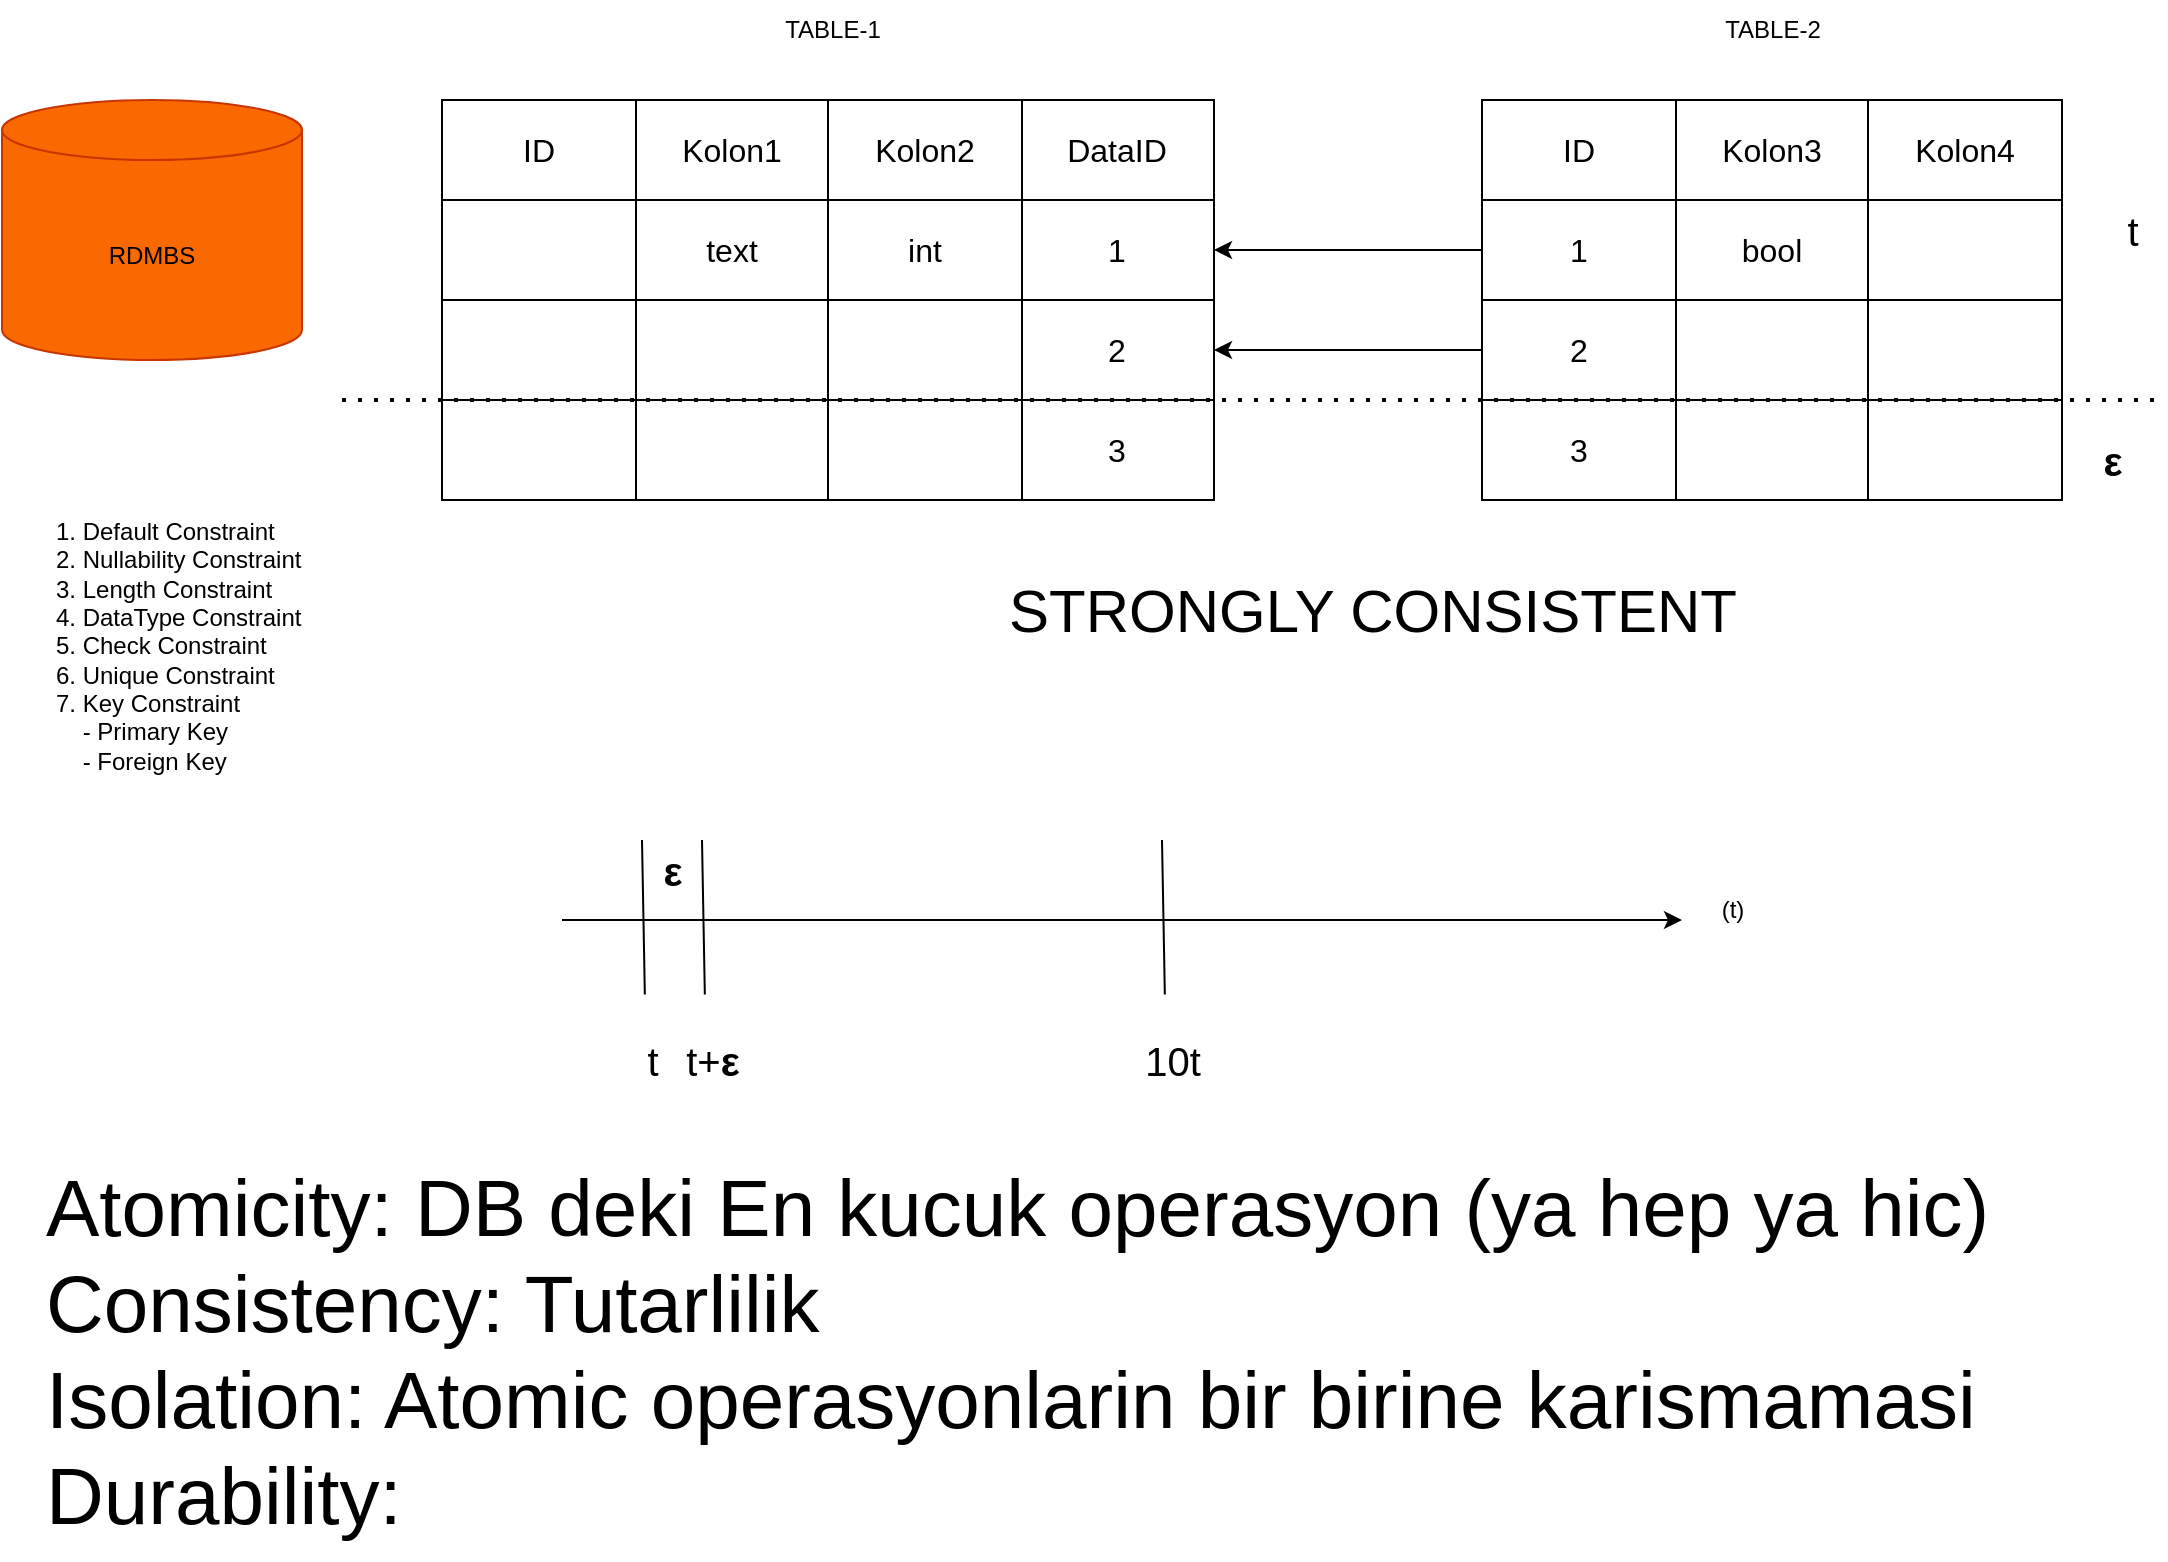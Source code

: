 <mxfile version="21.6.5" type="device" pages="3">
  <diagram name="What is NoSQL?" id="64cu6pHtlCvUdAb4CiEd">
    <mxGraphModel dx="2522" dy="1398" grid="1" gridSize="10" guides="1" tooltips="1" connect="1" arrows="1" fold="1" page="1" pageScale="1" pageWidth="1100" pageHeight="850" math="0" shadow="0">
      <root>
        <mxCell id="0" />
        <mxCell id="1" parent="0" />
        <mxCell id="-WZLURklEXfQFDxDaksX-34" value="" style="shape=table;startSize=0;container=1;collapsible=0;childLayout=tableLayout;fontSize=16;movable=1;resizable=1;rotatable=1;deletable=1;editable=1;locked=0;connectable=1;" parent="1" vertex="1">
          <mxGeometry x="326" y="60" width="290" height="200" as="geometry" />
        </mxCell>
        <mxCell id="-WZLURklEXfQFDxDaksX-35" value="" style="shape=tableRow;horizontal=0;startSize=0;swimlaneHead=0;swimlaneBody=0;strokeColor=inherit;top=0;left=0;bottom=0;right=0;collapsible=0;dropTarget=0;fillColor=none;points=[[0,0.5],[1,0.5]];portConstraint=eastwest;fontSize=16;movable=1;resizable=1;rotatable=1;deletable=1;editable=1;locked=0;connectable=1;" parent="-WZLURklEXfQFDxDaksX-34" vertex="1">
          <mxGeometry width="290" height="50" as="geometry" />
        </mxCell>
        <mxCell id="-WZLURklEXfQFDxDaksX-36" value="ID" style="shape=partialRectangle;html=1;whiteSpace=wrap;connectable=1;strokeColor=inherit;overflow=hidden;fillColor=none;top=0;left=0;bottom=0;right=0;pointerEvents=1;fontSize=16;movable=1;resizable=1;rotatable=1;deletable=1;editable=1;locked=0;" parent="-WZLURklEXfQFDxDaksX-35" vertex="1">
          <mxGeometry width="97" height="50" as="geometry">
            <mxRectangle width="97" height="50" as="alternateBounds" />
          </mxGeometry>
        </mxCell>
        <mxCell id="-WZLURklEXfQFDxDaksX-37" value="Kolon1" style="shape=partialRectangle;html=1;whiteSpace=wrap;connectable=1;strokeColor=inherit;overflow=hidden;fillColor=none;top=0;left=0;bottom=0;right=0;pointerEvents=1;fontSize=16;movable=1;resizable=1;rotatable=1;deletable=1;editable=1;locked=0;" parent="-WZLURklEXfQFDxDaksX-35" vertex="1">
          <mxGeometry x="97" width="96" height="50" as="geometry">
            <mxRectangle width="96" height="50" as="alternateBounds" />
          </mxGeometry>
        </mxCell>
        <mxCell id="-WZLURklEXfQFDxDaksX-38" value="DataID" style="shape=partialRectangle;html=1;whiteSpace=wrap;connectable=1;strokeColor=inherit;overflow=hidden;fillColor=none;top=0;left=0;bottom=0;right=0;pointerEvents=1;fontSize=16;movable=1;resizable=1;rotatable=1;deletable=1;editable=1;locked=0;" parent="-WZLURklEXfQFDxDaksX-35" vertex="1">
          <mxGeometry x="193" width="97" height="50" as="geometry">
            <mxRectangle width="97" height="50" as="alternateBounds" />
          </mxGeometry>
        </mxCell>
        <mxCell id="-WZLURklEXfQFDxDaksX-43" value="" style="shape=tableRow;horizontal=0;startSize=0;swimlaneHead=0;swimlaneBody=0;strokeColor=inherit;top=0;left=0;bottom=0;right=0;collapsible=0;dropTarget=0;fillColor=none;points=[[0,0.5],[1,0.5]];portConstraint=eastwest;fontSize=16;movable=1;resizable=1;rotatable=1;deletable=1;editable=1;locked=0;connectable=1;" parent="-WZLURklEXfQFDxDaksX-34" vertex="1">
          <mxGeometry y="50" width="290" height="50" as="geometry" />
        </mxCell>
        <mxCell id="-WZLURklEXfQFDxDaksX-44" value="" style="shape=partialRectangle;html=1;whiteSpace=wrap;connectable=1;strokeColor=inherit;overflow=hidden;fillColor=none;top=0;left=0;bottom=0;right=0;pointerEvents=1;fontSize=16;movable=1;resizable=1;rotatable=1;deletable=1;editable=1;locked=0;" parent="-WZLURklEXfQFDxDaksX-43" vertex="1">
          <mxGeometry width="97" height="50" as="geometry">
            <mxRectangle width="97" height="50" as="alternateBounds" />
          </mxGeometry>
        </mxCell>
        <mxCell id="-WZLURklEXfQFDxDaksX-45" value="" style="shape=partialRectangle;html=1;whiteSpace=wrap;connectable=1;strokeColor=inherit;overflow=hidden;fillColor=none;top=0;left=0;bottom=0;right=0;pointerEvents=1;fontSize=16;movable=1;resizable=1;rotatable=1;deletable=1;editable=1;locked=0;" parent="-WZLURklEXfQFDxDaksX-43" vertex="1">
          <mxGeometry x="97" width="96" height="50" as="geometry">
            <mxRectangle width="96" height="50" as="alternateBounds" />
          </mxGeometry>
        </mxCell>
        <mxCell id="-WZLURklEXfQFDxDaksX-46" value="1" style="shape=partialRectangle;html=1;whiteSpace=wrap;connectable=1;strokeColor=inherit;overflow=hidden;fillColor=none;top=0;left=0;bottom=0;right=0;pointerEvents=1;fontSize=16;movable=1;resizable=1;rotatable=1;deletable=1;editable=1;locked=0;" parent="-WZLURklEXfQFDxDaksX-43" vertex="1">
          <mxGeometry x="193" width="97" height="50" as="geometry">
            <mxRectangle width="97" height="50" as="alternateBounds" />
          </mxGeometry>
        </mxCell>
        <mxCell id="-WZLURklEXfQFDxDaksX-39" value="" style="shape=tableRow;horizontal=0;startSize=0;swimlaneHead=0;swimlaneBody=0;strokeColor=inherit;top=0;left=0;bottom=0;right=0;collapsible=0;dropTarget=0;fillColor=none;points=[[0,0.5],[1,0.5]];portConstraint=eastwest;fontSize=16;movable=1;resizable=1;rotatable=1;deletable=1;editable=1;locked=0;connectable=1;" parent="-WZLURklEXfQFDxDaksX-34" vertex="1">
          <mxGeometry y="100" width="290" height="50" as="geometry" />
        </mxCell>
        <mxCell id="-WZLURklEXfQFDxDaksX-40" value="" style="shape=partialRectangle;html=1;whiteSpace=wrap;connectable=1;strokeColor=inherit;overflow=hidden;fillColor=none;top=0;left=0;bottom=0;right=0;pointerEvents=1;fontSize=16;movable=1;resizable=1;rotatable=1;deletable=1;editable=1;locked=0;" parent="-WZLURklEXfQFDxDaksX-39" vertex="1">
          <mxGeometry width="97" height="50" as="geometry">
            <mxRectangle width="97" height="50" as="alternateBounds" />
          </mxGeometry>
        </mxCell>
        <mxCell id="-WZLURklEXfQFDxDaksX-41" value="" style="shape=partialRectangle;html=1;whiteSpace=wrap;connectable=1;strokeColor=inherit;overflow=hidden;fillColor=none;top=0;left=0;bottom=0;right=0;pointerEvents=1;fontSize=16;movable=1;resizable=1;rotatable=1;deletable=1;editable=1;locked=0;" parent="-WZLURklEXfQFDxDaksX-39" vertex="1">
          <mxGeometry x="97" width="96" height="50" as="geometry">
            <mxRectangle width="96" height="50" as="alternateBounds" />
          </mxGeometry>
        </mxCell>
        <mxCell id="-WZLURklEXfQFDxDaksX-42" value="2" style="shape=partialRectangle;html=1;whiteSpace=wrap;connectable=1;strokeColor=inherit;overflow=hidden;fillColor=none;top=0;left=0;bottom=0;right=0;pointerEvents=1;fontSize=16;movable=1;resizable=1;rotatable=1;deletable=1;editable=1;locked=0;" parent="-WZLURklEXfQFDxDaksX-39" vertex="1">
          <mxGeometry x="193" width="97" height="50" as="geometry">
            <mxRectangle width="97" height="50" as="alternateBounds" />
          </mxGeometry>
        </mxCell>
        <mxCell id="-WZLURklEXfQFDxDaksX-72" value="" style="shape=tableRow;horizontal=0;startSize=0;swimlaneHead=0;swimlaneBody=0;strokeColor=inherit;top=0;left=0;bottom=0;right=0;collapsible=0;dropTarget=0;fillColor=none;points=[[0,0.5],[1,0.5]];portConstraint=eastwest;fontSize=16;movable=1;resizable=1;rotatable=1;deletable=1;editable=1;locked=0;connectable=1;" parent="-WZLURklEXfQFDxDaksX-34" vertex="1">
          <mxGeometry y="150" width="290" height="50" as="geometry" />
        </mxCell>
        <mxCell id="-WZLURklEXfQFDxDaksX-73" value="" style="shape=partialRectangle;html=1;whiteSpace=wrap;connectable=1;strokeColor=inherit;overflow=hidden;fillColor=none;top=0;left=0;bottom=0;right=0;pointerEvents=1;fontSize=16;movable=1;resizable=1;rotatable=1;deletable=1;editable=1;locked=0;" parent="-WZLURklEXfQFDxDaksX-72" vertex="1">
          <mxGeometry width="97" height="50" as="geometry">
            <mxRectangle width="97" height="50" as="alternateBounds" />
          </mxGeometry>
        </mxCell>
        <mxCell id="-WZLURklEXfQFDxDaksX-74" value="" style="shape=partialRectangle;html=1;whiteSpace=wrap;connectable=1;strokeColor=inherit;overflow=hidden;fillColor=none;top=0;left=0;bottom=0;right=0;pointerEvents=1;fontSize=16;movable=1;resizable=1;rotatable=1;deletable=1;editable=1;locked=0;" parent="-WZLURklEXfQFDxDaksX-72" vertex="1">
          <mxGeometry x="97" width="96" height="50" as="geometry">
            <mxRectangle width="96" height="50" as="alternateBounds" />
          </mxGeometry>
        </mxCell>
        <mxCell id="-WZLURklEXfQFDxDaksX-75" value="3" style="shape=partialRectangle;html=1;whiteSpace=wrap;connectable=1;strokeColor=inherit;overflow=hidden;fillColor=none;top=0;left=0;bottom=0;right=0;pointerEvents=1;fontSize=16;movable=1;resizable=1;rotatable=1;deletable=1;editable=1;locked=0;" parent="-WZLURklEXfQFDxDaksX-72" vertex="1">
          <mxGeometry x="193" width="97" height="50" as="geometry">
            <mxRectangle width="97" height="50" as="alternateBounds" />
          </mxGeometry>
        </mxCell>
        <mxCell id="-WZLURklEXfQFDxDaksX-2" value="" style="shape=table;startSize=0;container=1;collapsible=0;childLayout=tableLayout;fontSize=16;movable=1;resizable=1;rotatable=1;deletable=1;editable=1;locked=0;connectable=1;" parent="1" vertex="1">
          <mxGeometry x="230" y="60" width="290" height="200" as="geometry" />
        </mxCell>
        <mxCell id="-WZLURklEXfQFDxDaksX-3" value="" style="shape=tableRow;horizontal=0;startSize=0;swimlaneHead=0;swimlaneBody=0;strokeColor=inherit;top=0;left=0;bottom=0;right=0;collapsible=0;dropTarget=0;fillColor=none;points=[[0,0.5],[1,0.5]];portConstraint=eastwest;fontSize=16;movable=1;resizable=1;rotatable=1;deletable=1;editable=1;locked=0;connectable=1;" parent="-WZLURklEXfQFDxDaksX-2" vertex="1">
          <mxGeometry width="290" height="50" as="geometry" />
        </mxCell>
        <mxCell id="-WZLURklEXfQFDxDaksX-4" value="ID" style="shape=partialRectangle;html=1;whiteSpace=wrap;connectable=1;strokeColor=inherit;overflow=hidden;fillColor=none;top=0;left=0;bottom=0;right=0;pointerEvents=1;fontSize=16;movable=1;resizable=1;rotatable=1;deletable=1;editable=1;locked=0;" parent="-WZLURklEXfQFDxDaksX-3" vertex="1">
          <mxGeometry width="97" height="50" as="geometry">
            <mxRectangle width="97" height="50" as="alternateBounds" />
          </mxGeometry>
        </mxCell>
        <mxCell id="-WZLURklEXfQFDxDaksX-5" value="Kolon1" style="shape=partialRectangle;html=1;whiteSpace=wrap;connectable=1;strokeColor=inherit;overflow=hidden;fillColor=none;top=0;left=0;bottom=0;right=0;pointerEvents=1;fontSize=16;movable=1;resizable=1;rotatable=1;deletable=1;editable=1;locked=0;" parent="-WZLURklEXfQFDxDaksX-3" vertex="1">
          <mxGeometry x="97" width="96" height="50" as="geometry">
            <mxRectangle width="96" height="50" as="alternateBounds" />
          </mxGeometry>
        </mxCell>
        <mxCell id="-WZLURklEXfQFDxDaksX-6" value="Kolon2" style="shape=partialRectangle;html=1;whiteSpace=wrap;connectable=1;strokeColor=inherit;overflow=hidden;fillColor=none;top=0;left=0;bottom=0;right=0;pointerEvents=1;fontSize=16;movable=1;resizable=1;rotatable=1;deletable=1;editable=1;locked=0;" parent="-WZLURklEXfQFDxDaksX-3" vertex="1">
          <mxGeometry x="193" width="97" height="50" as="geometry">
            <mxRectangle width="97" height="50" as="alternateBounds" />
          </mxGeometry>
        </mxCell>
        <mxCell id="-WZLURklEXfQFDxDaksX-7" value="" style="shape=tableRow;horizontal=0;startSize=0;swimlaneHead=0;swimlaneBody=0;strokeColor=inherit;top=0;left=0;bottom=0;right=0;collapsible=0;dropTarget=0;fillColor=none;points=[[0,0.5],[1,0.5]];portConstraint=eastwest;fontSize=16;movable=1;resizable=1;rotatable=1;deletable=1;editable=1;locked=0;connectable=1;" parent="-WZLURklEXfQFDxDaksX-2" vertex="1">
          <mxGeometry y="50" width="290" height="50" as="geometry" />
        </mxCell>
        <mxCell id="-WZLURklEXfQFDxDaksX-8" value="" style="shape=partialRectangle;html=1;whiteSpace=wrap;connectable=1;strokeColor=inherit;overflow=hidden;fillColor=none;top=0;left=0;bottom=0;right=0;pointerEvents=1;fontSize=16;movable=1;resizable=1;rotatable=1;deletable=1;editable=1;locked=0;" parent="-WZLURklEXfQFDxDaksX-7" vertex="1">
          <mxGeometry width="97" height="50" as="geometry">
            <mxRectangle width="97" height="50" as="alternateBounds" />
          </mxGeometry>
        </mxCell>
        <mxCell id="-WZLURklEXfQFDxDaksX-9" value="text" style="shape=partialRectangle;html=1;whiteSpace=wrap;connectable=1;strokeColor=inherit;overflow=hidden;fillColor=none;top=0;left=0;bottom=0;right=0;pointerEvents=1;fontSize=16;movable=1;resizable=1;rotatable=1;deletable=1;editable=1;locked=0;" parent="-WZLURklEXfQFDxDaksX-7" vertex="1">
          <mxGeometry x="97" width="96" height="50" as="geometry">
            <mxRectangle width="96" height="50" as="alternateBounds" />
          </mxGeometry>
        </mxCell>
        <mxCell id="-WZLURklEXfQFDxDaksX-10" value="int" style="shape=partialRectangle;html=1;whiteSpace=wrap;connectable=1;strokeColor=inherit;overflow=hidden;fillColor=none;top=0;left=0;bottom=0;right=0;pointerEvents=1;fontSize=16;movable=1;resizable=1;rotatable=1;deletable=1;editable=1;locked=0;" parent="-WZLURklEXfQFDxDaksX-7" vertex="1">
          <mxGeometry x="193" width="97" height="50" as="geometry">
            <mxRectangle width="97" height="50" as="alternateBounds" />
          </mxGeometry>
        </mxCell>
        <mxCell id="-WZLURklEXfQFDxDaksX-11" value="" style="shape=tableRow;horizontal=0;startSize=0;swimlaneHead=0;swimlaneBody=0;strokeColor=inherit;top=0;left=0;bottom=0;right=0;collapsible=0;dropTarget=0;fillColor=none;points=[[0,0.5],[1,0.5]];portConstraint=eastwest;fontSize=16;movable=1;resizable=1;rotatable=1;deletable=1;editable=1;locked=0;connectable=1;" parent="-WZLURklEXfQFDxDaksX-2" vertex="1">
          <mxGeometry y="100" width="290" height="50" as="geometry" />
        </mxCell>
        <mxCell id="-WZLURklEXfQFDxDaksX-12" value="" style="shape=partialRectangle;html=1;whiteSpace=wrap;connectable=1;strokeColor=inherit;overflow=hidden;fillColor=none;top=0;left=0;bottom=0;right=0;pointerEvents=1;fontSize=16;movable=1;resizable=1;rotatable=1;deletable=1;editable=1;locked=0;" parent="-WZLURklEXfQFDxDaksX-11" vertex="1">
          <mxGeometry width="97" height="50" as="geometry">
            <mxRectangle width="97" height="50" as="alternateBounds" />
          </mxGeometry>
        </mxCell>
        <mxCell id="-WZLURklEXfQFDxDaksX-13" value="" style="shape=partialRectangle;html=1;whiteSpace=wrap;connectable=1;strokeColor=inherit;overflow=hidden;fillColor=none;top=0;left=0;bottom=0;right=0;pointerEvents=1;fontSize=16;movable=1;resizable=1;rotatable=1;deletable=1;editable=1;locked=0;" parent="-WZLURklEXfQFDxDaksX-11" vertex="1">
          <mxGeometry x="97" width="96" height="50" as="geometry">
            <mxRectangle width="96" height="50" as="alternateBounds" />
          </mxGeometry>
        </mxCell>
        <mxCell id="-WZLURklEXfQFDxDaksX-14" value="" style="shape=partialRectangle;html=1;whiteSpace=wrap;connectable=1;strokeColor=inherit;overflow=hidden;fillColor=none;top=0;left=0;bottom=0;right=0;pointerEvents=1;fontSize=16;movable=1;resizable=1;rotatable=1;deletable=1;editable=1;locked=0;" parent="-WZLURklEXfQFDxDaksX-11" vertex="1">
          <mxGeometry x="193" width="97" height="50" as="geometry">
            <mxRectangle width="97" height="50" as="alternateBounds" />
          </mxGeometry>
        </mxCell>
        <mxCell id="-WZLURklEXfQFDxDaksX-93" value="" style="shape=tableRow;horizontal=0;startSize=0;swimlaneHead=0;swimlaneBody=0;strokeColor=inherit;top=0;left=0;bottom=0;right=0;collapsible=0;dropTarget=0;fillColor=none;points=[[0,0.5],[1,0.5]];portConstraint=eastwest;fontSize=16;movable=1;resizable=1;rotatable=1;deletable=1;editable=1;locked=0;connectable=1;" parent="-WZLURklEXfQFDxDaksX-2" vertex="1">
          <mxGeometry y="150" width="290" height="50" as="geometry" />
        </mxCell>
        <mxCell id="-WZLURklEXfQFDxDaksX-94" value="" style="shape=partialRectangle;html=1;whiteSpace=wrap;connectable=1;strokeColor=inherit;overflow=hidden;fillColor=none;top=0;left=0;bottom=0;right=0;pointerEvents=1;fontSize=16;movable=1;resizable=1;rotatable=1;deletable=1;editable=1;locked=0;" parent="-WZLURklEXfQFDxDaksX-93" vertex="1">
          <mxGeometry width="97" height="50" as="geometry">
            <mxRectangle width="97" height="50" as="alternateBounds" />
          </mxGeometry>
        </mxCell>
        <mxCell id="-WZLURklEXfQFDxDaksX-95" value="" style="shape=partialRectangle;html=1;whiteSpace=wrap;connectable=1;strokeColor=inherit;overflow=hidden;fillColor=none;top=0;left=0;bottom=0;right=0;pointerEvents=1;fontSize=16;movable=1;resizable=1;rotatable=1;deletable=1;editable=1;locked=0;" parent="-WZLURklEXfQFDxDaksX-93" vertex="1">
          <mxGeometry x="97" width="96" height="50" as="geometry">
            <mxRectangle width="96" height="50" as="alternateBounds" />
          </mxGeometry>
        </mxCell>
        <mxCell id="-WZLURklEXfQFDxDaksX-96" value="" style="shape=partialRectangle;html=1;whiteSpace=wrap;connectable=1;strokeColor=inherit;overflow=hidden;fillColor=none;top=0;left=0;bottom=0;right=0;pointerEvents=1;fontSize=16;movable=1;resizable=1;rotatable=1;deletable=1;editable=1;locked=0;" parent="-WZLURklEXfQFDxDaksX-93" vertex="1">
          <mxGeometry x="193" width="97" height="50" as="geometry">
            <mxRectangle width="97" height="50" as="alternateBounds" />
          </mxGeometry>
        </mxCell>
        <mxCell id="-WZLURklEXfQFDxDaksX-1" value="RDMBS" style="shape=cylinder3;whiteSpace=wrap;html=1;boundedLbl=1;backgroundOutline=1;size=15;fillColor=#fa6800;fontColor=#000000;strokeColor=#C73500;" parent="1" vertex="1">
          <mxGeometry x="10" y="60" width="150" height="130" as="geometry" />
        </mxCell>
        <mxCell id="-WZLURklEXfQFDxDaksX-15" value="" style="shape=table;startSize=0;container=1;collapsible=0;childLayout=tableLayout;fontSize=16;" parent="1" vertex="1">
          <mxGeometry x="750" y="60" width="290" height="200" as="geometry" />
        </mxCell>
        <mxCell id="-WZLURklEXfQFDxDaksX-16" value="" style="shape=tableRow;horizontal=0;startSize=0;swimlaneHead=0;swimlaneBody=0;strokeColor=inherit;top=0;left=0;bottom=0;right=0;collapsible=0;dropTarget=0;fillColor=none;points=[[0,0.5],[1,0.5]];portConstraint=eastwest;fontSize=16;" parent="-WZLURklEXfQFDxDaksX-15" vertex="1">
          <mxGeometry width="290" height="50" as="geometry" />
        </mxCell>
        <mxCell id="-WZLURklEXfQFDxDaksX-17" value="ID" style="shape=partialRectangle;html=1;whiteSpace=wrap;connectable=0;strokeColor=inherit;overflow=hidden;fillColor=none;top=0;left=0;bottom=0;right=0;pointerEvents=1;fontSize=16;" parent="-WZLURklEXfQFDxDaksX-16" vertex="1">
          <mxGeometry width="97" height="50" as="geometry">
            <mxRectangle width="97" height="50" as="alternateBounds" />
          </mxGeometry>
        </mxCell>
        <mxCell id="-WZLURklEXfQFDxDaksX-18" value="Kolon3" style="shape=partialRectangle;html=1;whiteSpace=wrap;connectable=0;strokeColor=inherit;overflow=hidden;fillColor=none;top=0;left=0;bottom=0;right=0;pointerEvents=1;fontSize=16;" parent="-WZLURklEXfQFDxDaksX-16" vertex="1">
          <mxGeometry x="97" width="96" height="50" as="geometry">
            <mxRectangle width="96" height="50" as="alternateBounds" />
          </mxGeometry>
        </mxCell>
        <mxCell id="-WZLURklEXfQFDxDaksX-19" value="Kolon4" style="shape=partialRectangle;html=1;whiteSpace=wrap;connectable=0;strokeColor=inherit;overflow=hidden;fillColor=none;top=0;left=0;bottom=0;right=0;pointerEvents=1;fontSize=16;" parent="-WZLURklEXfQFDxDaksX-16" vertex="1">
          <mxGeometry x="193" width="97" height="50" as="geometry">
            <mxRectangle width="97" height="50" as="alternateBounds" />
          </mxGeometry>
        </mxCell>
        <mxCell id="-WZLURklEXfQFDxDaksX-20" value="" style="shape=tableRow;horizontal=0;startSize=0;swimlaneHead=0;swimlaneBody=0;strokeColor=inherit;top=0;left=0;bottom=0;right=0;collapsible=0;dropTarget=0;fillColor=none;points=[[0,0.5],[1,0.5]];portConstraint=eastwest;fontSize=16;" parent="-WZLURklEXfQFDxDaksX-15" vertex="1">
          <mxGeometry y="50" width="290" height="50" as="geometry" />
        </mxCell>
        <mxCell id="-WZLURklEXfQFDxDaksX-21" value="1" style="shape=partialRectangle;html=1;whiteSpace=wrap;connectable=0;strokeColor=inherit;overflow=hidden;fillColor=none;top=0;left=0;bottom=0;right=0;pointerEvents=1;fontSize=16;" parent="-WZLURklEXfQFDxDaksX-20" vertex="1">
          <mxGeometry width="97" height="50" as="geometry">
            <mxRectangle width="97" height="50" as="alternateBounds" />
          </mxGeometry>
        </mxCell>
        <mxCell id="-WZLURklEXfQFDxDaksX-22" value="bool" style="shape=partialRectangle;html=1;whiteSpace=wrap;connectable=0;strokeColor=inherit;overflow=hidden;fillColor=none;top=0;left=0;bottom=0;right=0;pointerEvents=1;fontSize=16;" parent="-WZLURklEXfQFDxDaksX-20" vertex="1">
          <mxGeometry x="97" width="96" height="50" as="geometry">
            <mxRectangle width="96" height="50" as="alternateBounds" />
          </mxGeometry>
        </mxCell>
        <mxCell id="-WZLURklEXfQFDxDaksX-23" value="" style="shape=partialRectangle;html=1;whiteSpace=wrap;connectable=0;strokeColor=inherit;overflow=hidden;fillColor=none;top=0;left=0;bottom=0;right=0;pointerEvents=1;fontSize=16;" parent="-WZLURklEXfQFDxDaksX-20" vertex="1">
          <mxGeometry x="193" width="97" height="50" as="geometry">
            <mxRectangle width="97" height="50" as="alternateBounds" />
          </mxGeometry>
        </mxCell>
        <mxCell id="-WZLURklEXfQFDxDaksX-24" value="" style="shape=tableRow;horizontal=0;startSize=0;swimlaneHead=0;swimlaneBody=0;strokeColor=inherit;top=0;left=0;bottom=0;right=0;collapsible=0;dropTarget=0;fillColor=none;points=[[0,0.5],[1,0.5]];portConstraint=eastwest;fontSize=16;" parent="-WZLURklEXfQFDxDaksX-15" vertex="1">
          <mxGeometry y="100" width="290" height="50" as="geometry" />
        </mxCell>
        <mxCell id="-WZLURklEXfQFDxDaksX-25" value="2" style="shape=partialRectangle;html=1;whiteSpace=wrap;connectable=0;strokeColor=inherit;overflow=hidden;fillColor=none;top=0;left=0;bottom=0;right=0;pointerEvents=1;fontSize=16;" parent="-WZLURklEXfQFDxDaksX-24" vertex="1">
          <mxGeometry width="97" height="50" as="geometry">
            <mxRectangle width="97" height="50" as="alternateBounds" />
          </mxGeometry>
        </mxCell>
        <mxCell id="-WZLURklEXfQFDxDaksX-26" value="" style="shape=partialRectangle;html=1;whiteSpace=wrap;connectable=0;strokeColor=inherit;overflow=hidden;fillColor=none;top=0;left=0;bottom=0;right=0;pointerEvents=1;fontSize=16;" parent="-WZLURklEXfQFDxDaksX-24" vertex="1">
          <mxGeometry x="97" width="96" height="50" as="geometry">
            <mxRectangle width="96" height="50" as="alternateBounds" />
          </mxGeometry>
        </mxCell>
        <mxCell id="-WZLURklEXfQFDxDaksX-27" value="" style="shape=partialRectangle;html=1;whiteSpace=wrap;connectable=0;strokeColor=inherit;overflow=hidden;fillColor=none;top=0;left=0;bottom=0;right=0;pointerEvents=1;fontSize=16;" parent="-WZLURklEXfQFDxDaksX-24" vertex="1">
          <mxGeometry x="193" width="97" height="50" as="geometry">
            <mxRectangle width="97" height="50" as="alternateBounds" />
          </mxGeometry>
        </mxCell>
        <mxCell id="-WZLURklEXfQFDxDaksX-76" value="" style="shape=tableRow;horizontal=0;startSize=0;swimlaneHead=0;swimlaneBody=0;strokeColor=inherit;top=0;left=0;bottom=0;right=0;collapsible=0;dropTarget=0;fillColor=none;points=[[0,0.5],[1,0.5]];portConstraint=eastwest;fontSize=16;" parent="-WZLURklEXfQFDxDaksX-15" vertex="1">
          <mxGeometry y="150" width="290" height="50" as="geometry" />
        </mxCell>
        <mxCell id="-WZLURklEXfQFDxDaksX-77" value="3" style="shape=partialRectangle;html=1;whiteSpace=wrap;connectable=0;strokeColor=inherit;overflow=hidden;fillColor=none;top=0;left=0;bottom=0;right=0;pointerEvents=1;fontSize=16;" parent="-WZLURklEXfQFDxDaksX-76" vertex="1">
          <mxGeometry width="97" height="50" as="geometry">
            <mxRectangle width="97" height="50" as="alternateBounds" />
          </mxGeometry>
        </mxCell>
        <mxCell id="-WZLURklEXfQFDxDaksX-78" value="" style="shape=partialRectangle;html=1;whiteSpace=wrap;connectable=0;strokeColor=inherit;overflow=hidden;fillColor=none;top=0;left=0;bottom=0;right=0;pointerEvents=1;fontSize=16;" parent="-WZLURklEXfQFDxDaksX-76" vertex="1">
          <mxGeometry x="97" width="96" height="50" as="geometry">
            <mxRectangle width="96" height="50" as="alternateBounds" />
          </mxGeometry>
        </mxCell>
        <mxCell id="-WZLURklEXfQFDxDaksX-79" value="" style="shape=partialRectangle;html=1;whiteSpace=wrap;connectable=0;strokeColor=inherit;overflow=hidden;fillColor=none;top=0;left=0;bottom=0;right=0;pointerEvents=1;fontSize=16;" parent="-WZLURklEXfQFDxDaksX-76" vertex="1">
          <mxGeometry x="193" width="97" height="50" as="geometry">
            <mxRectangle width="97" height="50" as="alternateBounds" />
          </mxGeometry>
        </mxCell>
        <mxCell id="-WZLURklEXfQFDxDaksX-28" value="TABLE-1" style="text;html=1;align=center;verticalAlign=middle;resizable=1;points=[];autosize=1;strokeColor=none;fillColor=none;movable=1;rotatable=1;deletable=1;editable=1;locked=0;connectable=1;" parent="1" vertex="1">
          <mxGeometry x="390" y="10" width="70" height="30" as="geometry" />
        </mxCell>
        <mxCell id="-WZLURklEXfQFDxDaksX-29" value="TABLE-2" style="text;html=1;align=center;verticalAlign=middle;resizable=1;points=[];autosize=1;strokeColor=none;fillColor=none;movable=1;rotatable=1;deletable=1;editable=1;locked=0;connectable=1;" parent="1" vertex="1">
          <mxGeometry x="860" y="10" width="70" height="30" as="geometry" />
        </mxCell>
        <mxCell id="-WZLURklEXfQFDxDaksX-47" style="edgeStyle=orthogonalEdgeStyle;rounded=0;orthogonalLoop=1;jettySize=auto;html=1;exitX=0;exitY=0.5;exitDx=0;exitDy=0;entryX=1;entryY=0.5;entryDx=0;entryDy=0;" parent="1" source="-WZLURklEXfQFDxDaksX-20" target="-WZLURklEXfQFDxDaksX-46" edge="1">
          <mxGeometry relative="1" as="geometry" />
        </mxCell>
        <mxCell id="-WZLURklEXfQFDxDaksX-48" style="edgeStyle=orthogonalEdgeStyle;rounded=0;orthogonalLoop=1;jettySize=auto;html=1;entryX=1;entryY=0.5;entryDx=0;entryDy=0;" parent="1" source="-WZLURklEXfQFDxDaksX-24" target="-WZLURklEXfQFDxDaksX-39" edge="1">
          <mxGeometry relative="1" as="geometry" />
        </mxCell>
        <mxCell id="-WZLURklEXfQFDxDaksX-49" value="1. Default Constraint&lt;br&gt;2. Nullability Constraint&lt;br&gt;3. Length Constraint&lt;br&gt;4. DataType Constraint&lt;br&gt;5. Check Constraint&lt;br&gt;6. Unique Constraint&lt;br&gt;7. Key Constraint&lt;br&gt;&amp;nbsp; &amp;nbsp; - Primary Key&lt;br&gt;&amp;nbsp; &amp;nbsp; - Foreign Key" style="text;html=1;align=left;verticalAlign=middle;resizable=0;points=[];autosize=1;strokeColor=none;fillColor=none;" parent="1" vertex="1">
          <mxGeometry x="35" y="263" width="150" height="140" as="geometry" />
        </mxCell>
        <mxCell id="-WZLURklEXfQFDxDaksX-50" value="" style="endArrow=classic;html=1;rounded=0;" parent="1" edge="1">
          <mxGeometry width="50" height="50" relative="1" as="geometry">
            <mxPoint x="290" y="470" as="sourcePoint" />
            <mxPoint x="850" y="470" as="targetPoint" />
          </mxGeometry>
        </mxCell>
        <mxCell id="-WZLURklEXfQFDxDaksX-51" value="t" style="text;html=1;align=center;verticalAlign=middle;resizable=0;points=[];autosize=1;strokeColor=none;fillColor=none;fontSize=20;" parent="1" vertex="1">
          <mxGeometry x="320" y="520" width="30" height="40" as="geometry" />
        </mxCell>
        <mxCell id="-WZLURklEXfQFDxDaksX-52" value="&lt;div style=&quot;text-align: left; font-size: 20px;&quot;&gt;&lt;font face=&quot;Google Sans, arial, sans-serif&quot; style=&quot;font-size: 20px;&quot;&gt;&lt;b style=&quot;font-size: 20px;&quot;&gt;ε&lt;/b&gt;&lt;/font&gt;&lt;/div&gt;" style="text;html=1;align=center;verticalAlign=middle;resizable=0;points=[];autosize=1;strokeColor=none;fillColor=none;fontColor=#000000;fontSize=20;" parent="1" vertex="1">
          <mxGeometry x="330" y="425" width="30" height="40" as="geometry" />
        </mxCell>
        <mxCell id="-WZLURklEXfQFDxDaksX-53" value="" style="endArrow=none;html=1;rounded=0;entryX=0.714;entryY=-0.091;entryDx=0;entryDy=0;entryPerimeter=0;" parent="1" edge="1">
          <mxGeometry width="50" height="50" relative="1" as="geometry">
            <mxPoint x="330" y="430" as="sourcePoint" />
            <mxPoint x="331.42" y="507.27" as="targetPoint" />
          </mxGeometry>
        </mxCell>
        <mxCell id="-WZLURklEXfQFDxDaksX-54" value="(t)" style="text;html=1;align=center;verticalAlign=middle;resizable=0;points=[];autosize=1;strokeColor=none;fillColor=none;" parent="1" vertex="1">
          <mxGeometry x="860" y="450" width="30" height="30" as="geometry" />
        </mxCell>
        <mxCell id="-WZLURklEXfQFDxDaksX-55" value="10t" style="text;html=1;align=center;verticalAlign=middle;resizable=0;points=[];autosize=1;strokeColor=none;fillColor=none;fontSize=20;" parent="1" vertex="1">
          <mxGeometry x="570" y="520" width="50" height="40" as="geometry" />
        </mxCell>
        <mxCell id="-WZLURklEXfQFDxDaksX-56" value="" style="endArrow=none;html=1;rounded=0;entryX=0.714;entryY=-0.091;entryDx=0;entryDy=0;entryPerimeter=0;" parent="1" edge="1">
          <mxGeometry width="50" height="50" relative="1" as="geometry">
            <mxPoint x="590" y="430" as="sourcePoint" />
            <mxPoint x="591.42" y="507.27" as="targetPoint" />
          </mxGeometry>
        </mxCell>
        <mxCell id="-WZLURklEXfQFDxDaksX-57" value="t+&lt;b style=&quot;border-color: var(--border-color); font-family: &amp;quot;Google Sans&amp;quot;, arial, sans-serif; text-align: left;&quot;&gt;ε&lt;/b&gt;" style="text;html=1;align=center;verticalAlign=middle;resizable=0;points=[];autosize=1;strokeColor=none;fillColor=none;fontSize=20;" parent="1" vertex="1">
          <mxGeometry x="340" y="520" width="50" height="40" as="geometry" />
        </mxCell>
        <mxCell id="-WZLURklEXfQFDxDaksX-58" value="" style="endArrow=none;html=1;rounded=0;entryX=0.714;entryY=-0.091;entryDx=0;entryDy=0;entryPerimeter=0;" parent="1" edge="1">
          <mxGeometry width="50" height="50" relative="1" as="geometry">
            <mxPoint x="360" y="430" as="sourcePoint" />
            <mxPoint x="361.42" y="507.27" as="targetPoint" />
          </mxGeometry>
        </mxCell>
        <mxCell id="-WZLURklEXfQFDxDaksX-97" value="" style="endArrow=none;dashed=1;html=1;dashPattern=1 3;strokeWidth=2;rounded=0;" parent="1" edge="1">
          <mxGeometry width="50" height="50" relative="1" as="geometry">
            <mxPoint x="180" y="210" as="sourcePoint" />
            <mxPoint x="1090" y="210" as="targetPoint" />
          </mxGeometry>
        </mxCell>
        <mxCell id="-WZLURklEXfQFDxDaksX-98" value="STRONGLY CONSISTENT" style="text;html=1;align=center;verticalAlign=middle;resizable=0;points=[];autosize=1;strokeColor=none;fillColor=none;fontSize=30;" parent="1" vertex="1">
          <mxGeometry x="500" y="290" width="390" height="50" as="geometry" />
        </mxCell>
        <mxCell id="-WZLURklEXfQFDxDaksX-99" value="&lt;div style=&quot;&quot;&gt;&lt;span style=&quot;background-color: initial;&quot;&gt;Atomicity: DB deki En kucuk operasyon (ya hep ya hic)&lt;/span&gt;&lt;/div&gt;Consistency: Tutarlilik&lt;br style=&quot;font-size: 40px;&quot;&gt;Isolation: Atomic operasyonlarin bir birine karismamasi&lt;br style=&quot;font-size: 40px;&quot;&gt;Durability:" style="text;html=1;align=left;verticalAlign=middle;resizable=0;points=[];autosize=1;strokeColor=none;fillColor=none;fontSize=40;" parent="1" vertex="1">
          <mxGeometry x="30" y="580" width="1000" height="210" as="geometry" />
        </mxCell>
        <mxCell id="-WZLURklEXfQFDxDaksX-100" value="&lt;div style=&quot;text-align: left; font-size: 20px;&quot;&gt;&lt;font face=&quot;Google Sans, arial, sans-serif&quot; style=&quot;font-size: 20px;&quot;&gt;&lt;b style=&quot;font-size: 20px;&quot;&gt;ε&lt;/b&gt;&lt;/font&gt;&lt;/div&gt;" style="text;html=1;align=center;verticalAlign=middle;resizable=0;points=[];autosize=1;strokeColor=none;fillColor=none;fontColor=#000000;fontSize=20;" parent="1" vertex="1">
          <mxGeometry x="1050" y="220" width="30" height="40" as="geometry" />
        </mxCell>
        <mxCell id="-WZLURklEXfQFDxDaksX-101" value="t" style="text;html=1;align=center;verticalAlign=middle;resizable=0;points=[];autosize=1;strokeColor=none;fillColor=none;fontSize=20;" parent="1" vertex="1">
          <mxGeometry x="1060" y="105" width="30" height="40" as="geometry" />
        </mxCell>
      </root>
    </mxGraphModel>
  </diagram>
  <diagram id="ytaQAEqyAh5cxAJAVTHU" name="MongoDB">
    <mxGraphModel dx="2074" dy="1150" grid="1" gridSize="10" guides="1" tooltips="1" connect="1" arrows="1" fold="1" page="1" pageScale="1" pageWidth="1100" pageHeight="850" math="0" shadow="0">
      <root>
        <mxCell id="0" />
        <mxCell id="1" parent="0" />
        <mxCell id="bl0o1VfrVMYoJFMi7MKq-1" value="EVENTUALLY CONSISTENT" style="text;html=1;align=center;verticalAlign=middle;resizable=0;points=[];autosize=1;strokeColor=none;fillColor=none;fontSize=30;" vertex="1" parent="1">
          <mxGeometry x="25" y="30" width="420" height="50" as="geometry" />
        </mxCell>
      </root>
    </mxGraphModel>
  </diagram>
  <diagram id="acUQ5Pxlu0JaS0UMoA4K" name="Cassandra">
    <mxGraphModel dx="2074" dy="2000" grid="1" gridSize="10" guides="1" tooltips="1" connect="1" arrows="1" fold="1" page="1" pageScale="1" pageWidth="1100" pageHeight="850" math="0" shadow="0">
      <root>
        <mxCell id="0" />
        <mxCell id="1" parent="0" />
        <mxCell id="kE7hYyhTlAJvzmLX1A4v-1" value="A" style="whiteSpace=wrap;html=1;aspect=fixed;" parent="1" vertex="1">
          <mxGeometry x="20" y="60" width="80" height="80" as="geometry" />
        </mxCell>
        <mxCell id="kE7hYyhTlAJvzmLX1A4v-10" value="B" style="whiteSpace=wrap;html=1;aspect=fixed;" parent="1" vertex="1">
          <mxGeometry x="210" y="60" width="80" height="80" as="geometry" />
        </mxCell>
        <mxCell id="kE7hYyhTlAJvzmLX1A4v-11" value="C" style="whiteSpace=wrap;html=1;aspect=fixed;" parent="1" vertex="1">
          <mxGeometry x="390" y="60" width="80" height="80" as="geometry" />
        </mxCell>
        <mxCell id="kE7hYyhTlAJvzmLX1A4v-12" value="D" style="whiteSpace=wrap;html=1;aspect=fixed;" parent="1" vertex="1">
          <mxGeometry x="580" y="60" width="80" height="80" as="geometry" />
        </mxCell>
        <mxCell id="kE7hYyhTlAJvzmLX1A4v-13" value="A" style="whiteSpace=wrap;html=1;aspect=fixed;" parent="1" vertex="1">
          <mxGeometry x="30" y="70" width="80" height="80" as="geometry" />
        </mxCell>
        <mxCell id="kE7hYyhTlAJvzmLX1A4v-14" value="A" style="whiteSpace=wrap;html=1;aspect=fixed;" parent="1" vertex="1">
          <mxGeometry x="40" y="80" width="80" height="80" as="geometry" />
        </mxCell>
        <mxCell id="kE7hYyhTlAJvzmLX1A4v-15" value="A" style="whiteSpace=wrap;html=1;aspect=fixed;" parent="1" vertex="1">
          <mxGeometry x="50" y="90" width="80" height="80" as="geometry" />
        </mxCell>
        <mxCell id="kE7hYyhTlAJvzmLX1A4v-16" value="A" style="whiteSpace=wrap;html=1;aspect=fixed;" parent="1" vertex="1">
          <mxGeometry x="60" y="100" width="80" height="80" as="geometry" />
        </mxCell>
        <mxCell id="kE7hYyhTlAJvzmLX1A4v-17" value="A" style="whiteSpace=wrap;html=1;aspect=fixed;" parent="1" vertex="1">
          <mxGeometry x="80" y="-160" width="80" height="80" as="geometry" />
        </mxCell>
        <mxCell id="kE7hYyhTlAJvzmLX1A4v-18" value="A" style="whiteSpace=wrap;html=1;aspect=fixed;" parent="1" vertex="1">
          <mxGeometry x="80" y="120" width="80" height="80" as="geometry" />
        </mxCell>
        <mxCell id="kE7hYyhTlAJvzmLX1A4v-19" value="A" style="whiteSpace=wrap;html=1;aspect=fixed;" parent="1" vertex="1">
          <mxGeometry x="90" y="130" width="80" height="80" as="geometry" />
        </mxCell>
        <mxCell id="kE7hYyhTlAJvzmLX1A4v-20" value="A" style="whiteSpace=wrap;html=1;aspect=fixed;" parent="1" vertex="1">
          <mxGeometry x="100" y="140" width="80" height="80" as="geometry" />
        </mxCell>
        <mxCell id="kE7hYyhTlAJvzmLX1A4v-21" value="A" style="whiteSpace=wrap;html=1;aspect=fixed;" parent="1" vertex="1">
          <mxGeometry x="110" y="150" width="80" height="80" as="geometry" />
        </mxCell>
        <mxCell id="kE7hYyhTlAJvzmLX1A4v-22" value="A" style="whiteSpace=wrap;html=1;aspect=fixed;" parent="1" vertex="1">
          <mxGeometry x="120" y="160" width="80" height="80" as="geometry" />
        </mxCell>
        <mxCell id="kE7hYyhTlAJvzmLX1A4v-23" value="A" style="whiteSpace=wrap;html=1;aspect=fixed;" parent="1" vertex="1">
          <mxGeometry x="130" y="170" width="80" height="80" as="geometry" />
        </mxCell>
        <mxCell id="kE7hYyhTlAJvzmLX1A4v-24" value="A" style="whiteSpace=wrap;html=1;aspect=fixed;" parent="1" vertex="1">
          <mxGeometry x="140" y="180" width="80" height="80" as="geometry" />
        </mxCell>
        <mxCell id="kE7hYyhTlAJvzmLX1A4v-25" value="A" style="whiteSpace=wrap;html=1;aspect=fixed;" parent="1" vertex="1">
          <mxGeometry x="150" y="190" width="80" height="80" as="geometry" />
        </mxCell>
        <mxCell id="kE7hYyhTlAJvzmLX1A4v-26" value="A" style="whiteSpace=wrap;html=1;aspect=fixed;" parent="1" vertex="1">
          <mxGeometry x="160" y="200" width="80" height="80" as="geometry" />
        </mxCell>
        <mxCell id="kE7hYyhTlAJvzmLX1A4v-27" value="B" style="whiteSpace=wrap;html=1;aspect=fixed;" parent="1" vertex="1">
          <mxGeometry x="220" y="70" width="80" height="80" as="geometry" />
        </mxCell>
        <mxCell id="kE7hYyhTlAJvzmLX1A4v-28" value="B" style="whiteSpace=wrap;html=1;aspect=fixed;" parent="1" vertex="1">
          <mxGeometry x="230" y="80" width="80" height="80" as="geometry" />
        </mxCell>
        <mxCell id="kE7hYyhTlAJvzmLX1A4v-29" value="B" style="whiteSpace=wrap;html=1;aspect=fixed;" parent="1" vertex="1">
          <mxGeometry x="240" y="90" width="80" height="80" as="geometry" />
        </mxCell>
        <mxCell id="kE7hYyhTlAJvzmLX1A4v-30" value="B" style="whiteSpace=wrap;html=1;aspect=fixed;" parent="1" vertex="1">
          <mxGeometry x="250" y="100" width="80" height="80" as="geometry" />
        </mxCell>
        <mxCell id="kE7hYyhTlAJvzmLX1A4v-31" value="B" style="whiteSpace=wrap;html=1;aspect=fixed;" parent="1" vertex="1">
          <mxGeometry x="260" y="110" width="80" height="80" as="geometry" />
        </mxCell>
        <mxCell id="kE7hYyhTlAJvzmLX1A4v-32" value="B" style="whiteSpace=wrap;html=1;aspect=fixed;" parent="1" vertex="1">
          <mxGeometry x="270" y="120" width="80" height="80" as="geometry" />
        </mxCell>
        <mxCell id="kE7hYyhTlAJvzmLX1A4v-33" value="B" style="whiteSpace=wrap;html=1;aspect=fixed;" parent="1" vertex="1">
          <mxGeometry x="280" y="130" width="80" height="80" as="geometry" />
        </mxCell>
        <mxCell id="kE7hYyhTlAJvzmLX1A4v-34" value="B" style="whiteSpace=wrap;html=1;aspect=fixed;" parent="1" vertex="1">
          <mxGeometry x="290" y="140" width="80" height="80" as="geometry" />
        </mxCell>
        <mxCell id="kE7hYyhTlAJvzmLX1A4v-35" value="B" style="whiteSpace=wrap;html=1;aspect=fixed;" parent="1" vertex="1">
          <mxGeometry x="300" y="150" width="80" height="80" as="geometry" />
        </mxCell>
        <mxCell id="kE7hYyhTlAJvzmLX1A4v-36" value="B" style="whiteSpace=wrap;html=1;aspect=fixed;" parent="1" vertex="1">
          <mxGeometry x="310" y="160" width="80" height="80" as="geometry" />
        </mxCell>
        <mxCell id="kE7hYyhTlAJvzmLX1A4v-37" value="B" style="whiteSpace=wrap;html=1;aspect=fixed;" parent="1" vertex="1">
          <mxGeometry x="320" y="170" width="80" height="80" as="geometry" />
        </mxCell>
        <mxCell id="kE7hYyhTlAJvzmLX1A4v-38" value="B" style="whiteSpace=wrap;html=1;aspect=fixed;" parent="1" vertex="1">
          <mxGeometry x="330" y="180" width="80" height="80" as="geometry" />
        </mxCell>
        <mxCell id="kE7hYyhTlAJvzmLX1A4v-39" value="B" style="whiteSpace=wrap;html=1;aspect=fixed;" parent="1" vertex="1">
          <mxGeometry x="340" y="190" width="80" height="80" as="geometry" />
        </mxCell>
        <mxCell id="kE7hYyhTlAJvzmLX1A4v-40" value="B" style="whiteSpace=wrap;html=1;aspect=fixed;" parent="1" vertex="1">
          <mxGeometry x="350" y="200" width="80" height="80" as="geometry" />
        </mxCell>
        <mxCell id="kE7hYyhTlAJvzmLX1A4v-41" value="B" style="whiteSpace=wrap;html=1;aspect=fixed;" parent="1" vertex="1">
          <mxGeometry x="360" y="210" width="80" height="80" as="geometry" />
        </mxCell>
        <mxCell id="kE7hYyhTlAJvzmLX1A4v-42" value="B" style="whiteSpace=wrap;html=1;aspect=fixed;" parent="1" vertex="1">
          <mxGeometry x="370" y="220" width="80" height="80" as="geometry" />
        </mxCell>
        <mxCell id="kE7hYyhTlAJvzmLX1A4v-43" value="B" style="whiteSpace=wrap;html=1;aspect=fixed;" parent="1" vertex="1">
          <mxGeometry x="180" y="-160" width="80" height="80" as="geometry" />
        </mxCell>
        <mxCell id="kE7hYyhTlAJvzmLX1A4v-44" value="C" style="whiteSpace=wrap;html=1;aspect=fixed;" parent="1" vertex="1">
          <mxGeometry x="400" y="70" width="80" height="80" as="geometry" />
        </mxCell>
        <mxCell id="kE7hYyhTlAJvzmLX1A4v-45" value="C" style="whiteSpace=wrap;html=1;aspect=fixed;" parent="1" vertex="1">
          <mxGeometry x="410" y="80" width="80" height="80" as="geometry" />
        </mxCell>
        <mxCell id="kE7hYyhTlAJvzmLX1A4v-46" value="C" style="whiteSpace=wrap;html=1;aspect=fixed;" parent="1" vertex="1">
          <mxGeometry x="420" y="90" width="80" height="80" as="geometry" />
        </mxCell>
        <mxCell id="kE7hYyhTlAJvzmLX1A4v-47" value="C" style="whiteSpace=wrap;html=1;aspect=fixed;" parent="1" vertex="1">
          <mxGeometry x="430" y="100" width="80" height="80" as="geometry" />
        </mxCell>
        <mxCell id="kE7hYyhTlAJvzmLX1A4v-48" value="C" style="whiteSpace=wrap;html=1;aspect=fixed;" parent="1" vertex="1">
          <mxGeometry x="440" y="110" width="80" height="80" as="geometry" />
        </mxCell>
        <mxCell id="kE7hYyhTlAJvzmLX1A4v-49" value="C" style="whiteSpace=wrap;html=1;aspect=fixed;" parent="1" vertex="1">
          <mxGeometry x="450" y="120" width="80" height="80" as="geometry" />
        </mxCell>
        <mxCell id="kE7hYyhTlAJvzmLX1A4v-50" value="C" style="whiteSpace=wrap;html=1;aspect=fixed;" parent="1" vertex="1">
          <mxGeometry x="460" y="130" width="80" height="80" as="geometry" />
        </mxCell>
        <mxCell id="kE7hYyhTlAJvzmLX1A4v-51" value="C" style="whiteSpace=wrap;html=1;aspect=fixed;" parent="1" vertex="1">
          <mxGeometry x="470" y="140" width="80" height="80" as="geometry" />
        </mxCell>
        <mxCell id="kE7hYyhTlAJvzmLX1A4v-52" value="C" style="whiteSpace=wrap;html=1;aspect=fixed;" parent="1" vertex="1">
          <mxGeometry x="480" y="150" width="80" height="80" as="geometry" />
        </mxCell>
        <mxCell id="kE7hYyhTlAJvzmLX1A4v-53" value="C" style="whiteSpace=wrap;html=1;aspect=fixed;" parent="1" vertex="1">
          <mxGeometry x="490" y="160" width="80" height="80" as="geometry" />
        </mxCell>
        <mxCell id="kE7hYyhTlAJvzmLX1A4v-54" value="C" style="whiteSpace=wrap;html=1;aspect=fixed;" parent="1" vertex="1">
          <mxGeometry x="500" y="170" width="80" height="80" as="geometry" />
        </mxCell>
        <mxCell id="kE7hYyhTlAJvzmLX1A4v-55" value="C" style="whiteSpace=wrap;html=1;aspect=fixed;" parent="1" vertex="1">
          <mxGeometry x="510" y="180" width="80" height="80" as="geometry" />
        </mxCell>
        <mxCell id="kE7hYyhTlAJvzmLX1A4v-56" value="C" style="whiteSpace=wrap;html=1;aspect=fixed;" parent="1" vertex="1">
          <mxGeometry x="520" y="190" width="80" height="80" as="geometry" />
        </mxCell>
        <mxCell id="kE7hYyhTlAJvzmLX1A4v-57" value="C" style="whiteSpace=wrap;html=1;aspect=fixed;" parent="1" vertex="1">
          <mxGeometry x="530" y="200" width="80" height="80" as="geometry" />
        </mxCell>
        <mxCell id="kE7hYyhTlAJvzmLX1A4v-58" value="C" style="whiteSpace=wrap;html=1;aspect=fixed;" parent="1" vertex="1">
          <mxGeometry x="540" y="210" width="80" height="80" as="geometry" />
        </mxCell>
        <mxCell id="kE7hYyhTlAJvzmLX1A4v-59" value="D" style="whiteSpace=wrap;html=1;aspect=fixed;" parent="1" vertex="1">
          <mxGeometry x="590" y="70" width="80" height="80" as="geometry" />
        </mxCell>
        <mxCell id="kE7hYyhTlAJvzmLX1A4v-60" value="D" style="whiteSpace=wrap;html=1;aspect=fixed;" parent="1" vertex="1">
          <mxGeometry x="600" y="80" width="80" height="80" as="geometry" />
        </mxCell>
        <mxCell id="kE7hYyhTlAJvzmLX1A4v-61" value="D" style="whiteSpace=wrap;html=1;aspect=fixed;" parent="1" vertex="1">
          <mxGeometry x="610" y="90" width="80" height="80" as="geometry" />
        </mxCell>
        <mxCell id="kE7hYyhTlAJvzmLX1A4v-62" value="D" style="whiteSpace=wrap;html=1;aspect=fixed;" parent="1" vertex="1">
          <mxGeometry x="620" y="100" width="80" height="80" as="geometry" />
        </mxCell>
        <mxCell id="kE7hYyhTlAJvzmLX1A4v-63" value="D" style="whiteSpace=wrap;html=1;aspect=fixed;" parent="1" vertex="1">
          <mxGeometry x="630" y="110" width="80" height="80" as="geometry" />
        </mxCell>
        <mxCell id="kE7hYyhTlAJvzmLX1A4v-64" value="D" style="whiteSpace=wrap;html=1;aspect=fixed;" parent="1" vertex="1">
          <mxGeometry x="640" y="120" width="80" height="80" as="geometry" />
        </mxCell>
        <mxCell id="kE7hYyhTlAJvzmLX1A4v-65" value="D" style="whiteSpace=wrap;html=1;aspect=fixed;" parent="1" vertex="1">
          <mxGeometry x="650" y="130" width="80" height="80" as="geometry" />
        </mxCell>
        <mxCell id="kE7hYyhTlAJvzmLX1A4v-66" value="D" style="whiteSpace=wrap;html=1;aspect=fixed;" parent="1" vertex="1">
          <mxGeometry x="660" y="140" width="80" height="80" as="geometry" />
        </mxCell>
        <mxCell id="kE7hYyhTlAJvzmLX1A4v-67" value="D" style="whiteSpace=wrap;html=1;aspect=fixed;" parent="1" vertex="1">
          <mxGeometry x="670" y="150" width="80" height="80" as="geometry" />
        </mxCell>
        <mxCell id="kE7hYyhTlAJvzmLX1A4v-68" value="D" style="whiteSpace=wrap;html=1;aspect=fixed;" parent="1" vertex="1">
          <mxGeometry x="680" y="160" width="80" height="80" as="geometry" />
        </mxCell>
        <mxCell id="kE7hYyhTlAJvzmLX1A4v-69" value="D" style="whiteSpace=wrap;html=1;aspect=fixed;" parent="1" vertex="1">
          <mxGeometry x="690" y="170" width="80" height="80" as="geometry" />
        </mxCell>
        <mxCell id="kE7hYyhTlAJvzmLX1A4v-70" value="D" style="whiteSpace=wrap;html=1;aspect=fixed;" parent="1" vertex="1">
          <mxGeometry x="700" y="180" width="80" height="80" as="geometry" />
        </mxCell>
        <mxCell id="kE7hYyhTlAJvzmLX1A4v-71" value="A" style="whiteSpace=wrap;html=1;aspect=fixed;" parent="1" vertex="1">
          <mxGeometry x="90" y="-150" width="80" height="80" as="geometry" />
        </mxCell>
        <mxCell id="kE7hYyhTlAJvzmLX1A4v-72" value="A" style="whiteSpace=wrap;html=1;aspect=fixed;" parent="1" vertex="1">
          <mxGeometry x="100" y="-140" width="80" height="80" as="geometry" />
        </mxCell>
        <mxCell id="kE7hYyhTlAJvzmLX1A4v-73" value="A" style="whiteSpace=wrap;html=1;aspect=fixed;" parent="1" vertex="1">
          <mxGeometry x="110" y="-130" width="80" height="80" as="geometry" />
        </mxCell>
        <mxCell id="kE7hYyhTlAJvzmLX1A4v-74" value="A" style="whiteSpace=wrap;html=1;aspect=fixed;" parent="1" vertex="1">
          <mxGeometry x="120" y="-120" width="80" height="80" as="geometry" />
        </mxCell>
        <mxCell id="kE7hYyhTlAJvzmLX1A4v-75" value="A" style="whiteSpace=wrap;html=1;aspect=fixed;" parent="1" vertex="1">
          <mxGeometry x="130" y="-110" width="80" height="80" as="geometry" />
        </mxCell>
        <mxCell id="kE7hYyhTlAJvzmLX1A4v-76" value="A" style="whiteSpace=wrap;html=1;aspect=fixed;" parent="1" vertex="1">
          <mxGeometry x="140" y="-100" width="80" height="80" as="geometry" />
        </mxCell>
        <mxCell id="kE7hYyhTlAJvzmLX1A4v-77" value="A" style="whiteSpace=wrap;html=1;aspect=fixed;" parent="1" vertex="1">
          <mxGeometry x="150" y="-90" width="80" height="80" as="geometry" />
        </mxCell>
        <mxCell id="kE7hYyhTlAJvzmLX1A4v-78" value="A" style="whiteSpace=wrap;html=1;aspect=fixed;" parent="1" vertex="1">
          <mxGeometry x="160" y="-80" width="80" height="80" as="geometry" />
        </mxCell>
        <mxCell id="kE7hYyhTlAJvzmLX1A4v-79" value="B" style="whiteSpace=wrap;html=1;aspect=fixed;" parent="1" vertex="1">
          <mxGeometry x="190" y="-150" width="80" height="80" as="geometry" />
        </mxCell>
        <mxCell id="kE7hYyhTlAJvzmLX1A4v-80" value="B" style="whiteSpace=wrap;html=1;aspect=fixed;" parent="1" vertex="1">
          <mxGeometry x="200" y="-140" width="80" height="80" as="geometry" />
        </mxCell>
        <mxCell id="kE7hYyhTlAJvzmLX1A4v-81" value="B" style="whiteSpace=wrap;html=1;aspect=fixed;" parent="1" vertex="1">
          <mxGeometry x="210" y="-130" width="80" height="80" as="geometry" />
        </mxCell>
        <mxCell id="kE7hYyhTlAJvzmLX1A4v-82" value="B" style="whiteSpace=wrap;html=1;aspect=fixed;" parent="1" vertex="1">
          <mxGeometry x="220" y="-120" width="80" height="80" as="geometry" />
        </mxCell>
        <mxCell id="kE7hYyhTlAJvzmLX1A4v-83" value="B" style="whiteSpace=wrap;html=1;aspect=fixed;" parent="1" vertex="1">
          <mxGeometry x="230" y="-110" width="80" height="80" as="geometry" />
        </mxCell>
        <mxCell id="kE7hYyhTlAJvzmLX1A4v-84" value="B" style="whiteSpace=wrap;html=1;aspect=fixed;" parent="1" vertex="1">
          <mxGeometry x="240" y="-100" width="80" height="80" as="geometry" />
        </mxCell>
        <mxCell id="kE7hYyhTlAJvzmLX1A4v-85" value="B" style="whiteSpace=wrap;html=1;aspect=fixed;" parent="1" vertex="1">
          <mxGeometry x="250" y="-90" width="80" height="80" as="geometry" />
        </mxCell>
        <mxCell id="kE7hYyhTlAJvzmLX1A4v-86" value="B" style="whiteSpace=wrap;html=1;aspect=fixed;" parent="1" vertex="1">
          <mxGeometry x="260" y="-80" width="80" height="80" as="geometry" />
        </mxCell>
        <mxCell id="kE7hYyhTlAJvzmLX1A4v-87" value="B" style="whiteSpace=wrap;html=1;aspect=fixed;" parent="1" vertex="1">
          <mxGeometry x="270" y="-70" width="80" height="80" as="geometry" />
        </mxCell>
        <mxCell id="SpmMZ25wCACl1afFnXAZ-1" value="C6" style="shape=cylinder3;whiteSpace=wrap;html=1;boundedLbl=1;backgroundOutline=1;size=15;" vertex="1" parent="1">
          <mxGeometry x="318" y="910" width="60" height="80" as="geometry" />
        </mxCell>
        <mxCell id="SpmMZ25wCACl1afFnXAZ-2" value="C1" style="shape=cylinder3;whiteSpace=wrap;html=1;boundedLbl=1;backgroundOutline=1;size=15;" vertex="1" parent="1">
          <mxGeometry x="420" y="800" width="60" height="80" as="geometry" />
        </mxCell>
        <mxCell id="SpmMZ25wCACl1afFnXAZ-3" value="C5" style="shape=cylinder3;whiteSpace=wrap;html=1;boundedLbl=1;backgroundOutline=1;size=15;" vertex="1" parent="1">
          <mxGeometry x="420" y="1020" width="60" height="80" as="geometry" />
        </mxCell>
        <mxCell id="SpmMZ25wCACl1afFnXAZ-4" value="C2" style="shape=cylinder3;whiteSpace=wrap;html=1;boundedLbl=1;backgroundOutline=1;size=15;" vertex="1" parent="1">
          <mxGeometry x="560" y="800" width="60" height="80" as="geometry" />
        </mxCell>
        <mxCell id="SpmMZ25wCACl1afFnXAZ-5" value="C4" style="shape=cylinder3;whiteSpace=wrap;html=1;boundedLbl=1;backgroundOutline=1;size=15;" vertex="1" parent="1">
          <mxGeometry x="570" y="1030" width="60" height="80" as="geometry" />
        </mxCell>
        <mxCell id="SpmMZ25wCACl1afFnXAZ-6" value="C3" style="shape=cylinder3;whiteSpace=wrap;html=1;boundedLbl=1;backgroundOutline=1;size=15;" vertex="1" parent="1">
          <mxGeometry x="660" y="910" width="60" height="80" as="geometry" />
        </mxCell>
        <mxCell id="SpmMZ25wCACl1afFnXAZ-8" style="edgeStyle=orthogonalEdgeStyle;rounded=0;orthogonalLoop=1;jettySize=auto;html=1;entryX=0.5;entryY=1;entryDx=0;entryDy=0;entryPerimeter=0;" edge="1" parent="1" source="SpmMZ25wCACl1afFnXAZ-7" target="SpmMZ25wCACl1afFnXAZ-3">
          <mxGeometry relative="1" as="geometry" />
        </mxCell>
        <mxCell id="SpmMZ25wCACl1afFnXAZ-9" style="edgeStyle=orthogonalEdgeStyle;rounded=0;orthogonalLoop=1;jettySize=auto;html=1;entryX=0.5;entryY=1;entryDx=0;entryDy=0;entryPerimeter=0;" edge="1" parent="1" source="SpmMZ25wCACl1afFnXAZ-7" target="SpmMZ25wCACl1afFnXAZ-5">
          <mxGeometry relative="1" as="geometry" />
        </mxCell>
        <mxCell id="SpmMZ25wCACl1afFnXAZ-11" style="edgeStyle=orthogonalEdgeStyle;rounded=0;orthogonalLoop=1;jettySize=auto;html=1;exitX=1;exitY=1;exitDx=0;exitDy=0;exitPerimeter=0;entryX=1;entryY=0.5;entryDx=0;entryDy=0;entryPerimeter=0;" edge="1" parent="1" source="SpmMZ25wCACl1afFnXAZ-7" target="SpmMZ25wCACl1afFnXAZ-6">
          <mxGeometry relative="1" as="geometry" />
        </mxCell>
        <mxCell id="SpmMZ25wCACl1afFnXAZ-7" value="Actor" style="shape=umlActor;verticalLabelPosition=bottom;verticalAlign=top;html=1;outlineConnect=0;" vertex="1" parent="1">
          <mxGeometry x="560" y="1530" width="30" height="60" as="geometry" />
        </mxCell>
        <mxCell id="SpmMZ25wCACl1afFnXAZ-12" style="edgeStyle=orthogonalEdgeStyle;rounded=0;orthogonalLoop=1;jettySize=auto;html=1;exitX=0.5;exitY=0.5;exitDx=0;exitDy=0;exitPerimeter=0;entryX=0;entryY=0.5;entryDx=0;entryDy=0;entryPerimeter=0;" edge="1" parent="1" source="SpmMZ25wCACl1afFnXAZ-10" target="SpmMZ25wCACl1afFnXAZ-4">
          <mxGeometry relative="1" as="geometry" />
        </mxCell>
        <mxCell id="SpmMZ25wCACl1afFnXAZ-10" value="Actor" style="shape=umlActor;verticalLabelPosition=bottom;verticalAlign=top;html=1;outlineConnect=0;" vertex="1" parent="1">
          <mxGeometry x="570" y="1540" width="30" height="60" as="geometry" />
        </mxCell>
      </root>
    </mxGraphModel>
  </diagram>
</mxfile>

